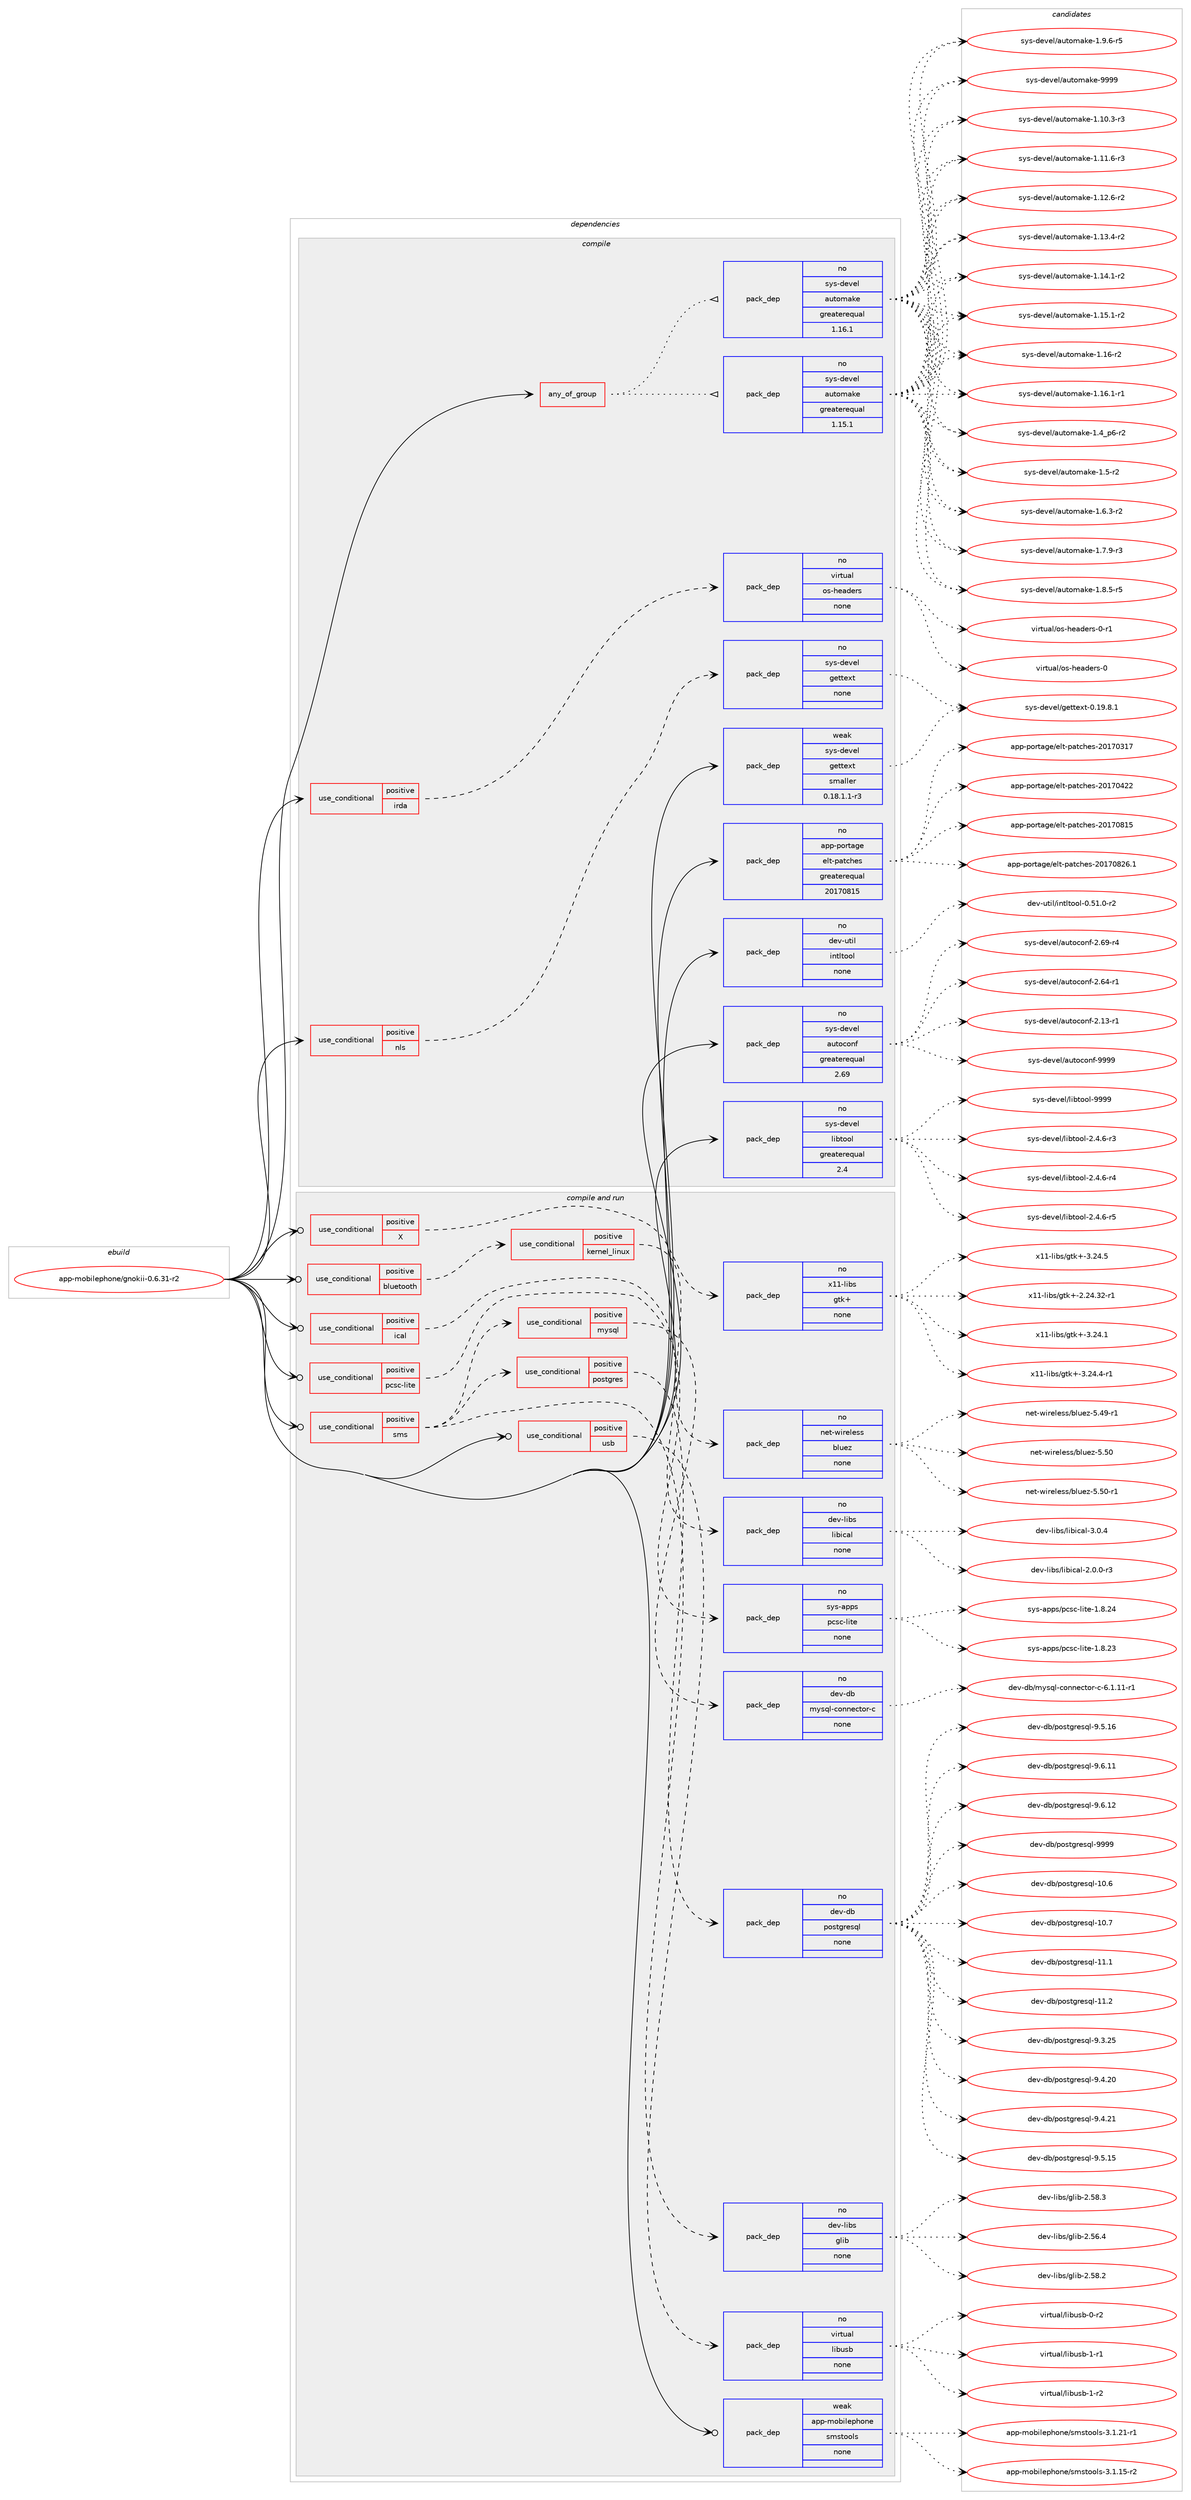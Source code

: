 digraph prolog {

# *************
# Graph options
# *************

newrank=true;
concentrate=true;
compound=true;
graph [rankdir=LR,fontname=Helvetica,fontsize=10,ranksep=1.5];#, ranksep=2.5, nodesep=0.2];
edge  [arrowhead=vee];
node  [fontname=Helvetica,fontsize=10];

# **********
# The ebuild
# **********

subgraph cluster_leftcol {
color=gray;
rank=same;
label=<<i>ebuild</i>>;
id [label="app-mobilephone/gnokii-0.6.31-r2", color=red, width=4, href="../app-mobilephone/gnokii-0.6.31-r2.svg"];
}

# ****************
# The dependencies
# ****************

subgraph cluster_midcol {
color=gray;
label=<<i>dependencies</i>>;
subgraph cluster_compile {
fillcolor="#eeeeee";
style=filled;
label=<<i>compile</i>>;
subgraph any19754 {
dependency1301945 [label=<<TABLE BORDER="0" CELLBORDER="1" CELLSPACING="0" CELLPADDING="4"><TR><TD CELLPADDING="10">any_of_group</TD></TR></TABLE>>, shape=none, color=red];subgraph pack927599 {
dependency1301946 [label=<<TABLE BORDER="0" CELLBORDER="1" CELLSPACING="0" CELLPADDING="4" WIDTH="220"><TR><TD ROWSPAN="6" CELLPADDING="30">pack_dep</TD></TR><TR><TD WIDTH="110">no</TD></TR><TR><TD>sys-devel</TD></TR><TR><TD>automake</TD></TR><TR><TD>greaterequal</TD></TR><TR><TD>1.16.1</TD></TR></TABLE>>, shape=none, color=blue];
}
dependency1301945:e -> dependency1301946:w [weight=20,style="dotted",arrowhead="oinv"];
subgraph pack927600 {
dependency1301947 [label=<<TABLE BORDER="0" CELLBORDER="1" CELLSPACING="0" CELLPADDING="4" WIDTH="220"><TR><TD ROWSPAN="6" CELLPADDING="30">pack_dep</TD></TR><TR><TD WIDTH="110">no</TD></TR><TR><TD>sys-devel</TD></TR><TR><TD>automake</TD></TR><TR><TD>greaterequal</TD></TR><TR><TD>1.15.1</TD></TR></TABLE>>, shape=none, color=blue];
}
dependency1301945:e -> dependency1301947:w [weight=20,style="dotted",arrowhead="oinv"];
}
id:e -> dependency1301945:w [weight=20,style="solid",arrowhead="vee"];
subgraph cond354050 {
dependency1301948 [label=<<TABLE BORDER="0" CELLBORDER="1" CELLSPACING="0" CELLPADDING="4"><TR><TD ROWSPAN="3" CELLPADDING="10">use_conditional</TD></TR><TR><TD>positive</TD></TR><TR><TD>irda</TD></TR></TABLE>>, shape=none, color=red];
subgraph pack927601 {
dependency1301949 [label=<<TABLE BORDER="0" CELLBORDER="1" CELLSPACING="0" CELLPADDING="4" WIDTH="220"><TR><TD ROWSPAN="6" CELLPADDING="30">pack_dep</TD></TR><TR><TD WIDTH="110">no</TD></TR><TR><TD>virtual</TD></TR><TR><TD>os-headers</TD></TR><TR><TD>none</TD></TR><TR><TD></TD></TR></TABLE>>, shape=none, color=blue];
}
dependency1301948:e -> dependency1301949:w [weight=20,style="dashed",arrowhead="vee"];
}
id:e -> dependency1301948:w [weight=20,style="solid",arrowhead="vee"];
subgraph cond354051 {
dependency1301950 [label=<<TABLE BORDER="0" CELLBORDER="1" CELLSPACING="0" CELLPADDING="4"><TR><TD ROWSPAN="3" CELLPADDING="10">use_conditional</TD></TR><TR><TD>positive</TD></TR><TR><TD>nls</TD></TR></TABLE>>, shape=none, color=red];
subgraph pack927602 {
dependency1301951 [label=<<TABLE BORDER="0" CELLBORDER="1" CELLSPACING="0" CELLPADDING="4" WIDTH="220"><TR><TD ROWSPAN="6" CELLPADDING="30">pack_dep</TD></TR><TR><TD WIDTH="110">no</TD></TR><TR><TD>sys-devel</TD></TR><TR><TD>gettext</TD></TR><TR><TD>none</TD></TR><TR><TD></TD></TR></TABLE>>, shape=none, color=blue];
}
dependency1301950:e -> dependency1301951:w [weight=20,style="dashed",arrowhead="vee"];
}
id:e -> dependency1301950:w [weight=20,style="solid",arrowhead="vee"];
subgraph pack927603 {
dependency1301952 [label=<<TABLE BORDER="0" CELLBORDER="1" CELLSPACING="0" CELLPADDING="4" WIDTH="220"><TR><TD ROWSPAN="6" CELLPADDING="30">pack_dep</TD></TR><TR><TD WIDTH="110">no</TD></TR><TR><TD>app-portage</TD></TR><TR><TD>elt-patches</TD></TR><TR><TD>greaterequal</TD></TR><TR><TD>20170815</TD></TR></TABLE>>, shape=none, color=blue];
}
id:e -> dependency1301952:w [weight=20,style="solid",arrowhead="vee"];
subgraph pack927604 {
dependency1301953 [label=<<TABLE BORDER="0" CELLBORDER="1" CELLSPACING="0" CELLPADDING="4" WIDTH="220"><TR><TD ROWSPAN="6" CELLPADDING="30">pack_dep</TD></TR><TR><TD WIDTH="110">no</TD></TR><TR><TD>dev-util</TD></TR><TR><TD>intltool</TD></TR><TR><TD>none</TD></TR><TR><TD></TD></TR></TABLE>>, shape=none, color=blue];
}
id:e -> dependency1301953:w [weight=20,style="solid",arrowhead="vee"];
subgraph pack927605 {
dependency1301954 [label=<<TABLE BORDER="0" CELLBORDER="1" CELLSPACING="0" CELLPADDING="4" WIDTH="220"><TR><TD ROWSPAN="6" CELLPADDING="30">pack_dep</TD></TR><TR><TD WIDTH="110">no</TD></TR><TR><TD>sys-devel</TD></TR><TR><TD>autoconf</TD></TR><TR><TD>greaterequal</TD></TR><TR><TD>2.69</TD></TR></TABLE>>, shape=none, color=blue];
}
id:e -> dependency1301954:w [weight=20,style="solid",arrowhead="vee"];
subgraph pack927606 {
dependency1301955 [label=<<TABLE BORDER="0" CELLBORDER="1" CELLSPACING="0" CELLPADDING="4" WIDTH="220"><TR><TD ROWSPAN="6" CELLPADDING="30">pack_dep</TD></TR><TR><TD WIDTH="110">no</TD></TR><TR><TD>sys-devel</TD></TR><TR><TD>libtool</TD></TR><TR><TD>greaterequal</TD></TR><TR><TD>2.4</TD></TR></TABLE>>, shape=none, color=blue];
}
id:e -> dependency1301955:w [weight=20,style="solid",arrowhead="vee"];
subgraph pack927607 {
dependency1301956 [label=<<TABLE BORDER="0" CELLBORDER="1" CELLSPACING="0" CELLPADDING="4" WIDTH="220"><TR><TD ROWSPAN="6" CELLPADDING="30">pack_dep</TD></TR><TR><TD WIDTH="110">weak</TD></TR><TR><TD>sys-devel</TD></TR><TR><TD>gettext</TD></TR><TR><TD>smaller</TD></TR><TR><TD>0.18.1.1-r3</TD></TR></TABLE>>, shape=none, color=blue];
}
id:e -> dependency1301956:w [weight=20,style="solid",arrowhead="vee"];
}
subgraph cluster_compileandrun {
fillcolor="#eeeeee";
style=filled;
label=<<i>compile and run</i>>;
subgraph cond354052 {
dependency1301957 [label=<<TABLE BORDER="0" CELLBORDER="1" CELLSPACING="0" CELLPADDING="4"><TR><TD ROWSPAN="3" CELLPADDING="10">use_conditional</TD></TR><TR><TD>positive</TD></TR><TR><TD>X</TD></TR></TABLE>>, shape=none, color=red];
subgraph pack927608 {
dependency1301958 [label=<<TABLE BORDER="0" CELLBORDER="1" CELLSPACING="0" CELLPADDING="4" WIDTH="220"><TR><TD ROWSPAN="6" CELLPADDING="30">pack_dep</TD></TR><TR><TD WIDTH="110">no</TD></TR><TR><TD>x11-libs</TD></TR><TR><TD>gtk+</TD></TR><TR><TD>none</TD></TR><TR><TD></TD></TR></TABLE>>, shape=none, color=blue];
}
dependency1301957:e -> dependency1301958:w [weight=20,style="dashed",arrowhead="vee"];
}
id:e -> dependency1301957:w [weight=20,style="solid",arrowhead="odotvee"];
subgraph cond354053 {
dependency1301959 [label=<<TABLE BORDER="0" CELLBORDER="1" CELLSPACING="0" CELLPADDING="4"><TR><TD ROWSPAN="3" CELLPADDING="10">use_conditional</TD></TR><TR><TD>positive</TD></TR><TR><TD>bluetooth</TD></TR></TABLE>>, shape=none, color=red];
subgraph cond354054 {
dependency1301960 [label=<<TABLE BORDER="0" CELLBORDER="1" CELLSPACING="0" CELLPADDING="4"><TR><TD ROWSPAN="3" CELLPADDING="10">use_conditional</TD></TR><TR><TD>positive</TD></TR><TR><TD>kernel_linux</TD></TR></TABLE>>, shape=none, color=red];
subgraph pack927609 {
dependency1301961 [label=<<TABLE BORDER="0" CELLBORDER="1" CELLSPACING="0" CELLPADDING="4" WIDTH="220"><TR><TD ROWSPAN="6" CELLPADDING="30">pack_dep</TD></TR><TR><TD WIDTH="110">no</TD></TR><TR><TD>net-wireless</TD></TR><TR><TD>bluez</TD></TR><TR><TD>none</TD></TR><TR><TD></TD></TR></TABLE>>, shape=none, color=blue];
}
dependency1301960:e -> dependency1301961:w [weight=20,style="dashed",arrowhead="vee"];
}
dependency1301959:e -> dependency1301960:w [weight=20,style="dashed",arrowhead="vee"];
}
id:e -> dependency1301959:w [weight=20,style="solid",arrowhead="odotvee"];
subgraph cond354055 {
dependency1301962 [label=<<TABLE BORDER="0" CELLBORDER="1" CELLSPACING="0" CELLPADDING="4"><TR><TD ROWSPAN="3" CELLPADDING="10">use_conditional</TD></TR><TR><TD>positive</TD></TR><TR><TD>ical</TD></TR></TABLE>>, shape=none, color=red];
subgraph pack927610 {
dependency1301963 [label=<<TABLE BORDER="0" CELLBORDER="1" CELLSPACING="0" CELLPADDING="4" WIDTH="220"><TR><TD ROWSPAN="6" CELLPADDING="30">pack_dep</TD></TR><TR><TD WIDTH="110">no</TD></TR><TR><TD>dev-libs</TD></TR><TR><TD>libical</TD></TR><TR><TD>none</TD></TR><TR><TD></TD></TR></TABLE>>, shape=none, color=blue];
}
dependency1301962:e -> dependency1301963:w [weight=20,style="dashed",arrowhead="vee"];
}
id:e -> dependency1301962:w [weight=20,style="solid",arrowhead="odotvee"];
subgraph cond354056 {
dependency1301964 [label=<<TABLE BORDER="0" CELLBORDER="1" CELLSPACING="0" CELLPADDING="4"><TR><TD ROWSPAN="3" CELLPADDING="10">use_conditional</TD></TR><TR><TD>positive</TD></TR><TR><TD>pcsc-lite</TD></TR></TABLE>>, shape=none, color=red];
subgraph pack927611 {
dependency1301965 [label=<<TABLE BORDER="0" CELLBORDER="1" CELLSPACING="0" CELLPADDING="4" WIDTH="220"><TR><TD ROWSPAN="6" CELLPADDING="30">pack_dep</TD></TR><TR><TD WIDTH="110">no</TD></TR><TR><TD>sys-apps</TD></TR><TR><TD>pcsc-lite</TD></TR><TR><TD>none</TD></TR><TR><TD></TD></TR></TABLE>>, shape=none, color=blue];
}
dependency1301964:e -> dependency1301965:w [weight=20,style="dashed",arrowhead="vee"];
}
id:e -> dependency1301964:w [weight=20,style="solid",arrowhead="odotvee"];
subgraph cond354057 {
dependency1301966 [label=<<TABLE BORDER="0" CELLBORDER="1" CELLSPACING="0" CELLPADDING="4"><TR><TD ROWSPAN="3" CELLPADDING="10">use_conditional</TD></TR><TR><TD>positive</TD></TR><TR><TD>sms</TD></TR></TABLE>>, shape=none, color=red];
subgraph pack927612 {
dependency1301967 [label=<<TABLE BORDER="0" CELLBORDER="1" CELLSPACING="0" CELLPADDING="4" WIDTH="220"><TR><TD ROWSPAN="6" CELLPADDING="30">pack_dep</TD></TR><TR><TD WIDTH="110">no</TD></TR><TR><TD>dev-libs</TD></TR><TR><TD>glib</TD></TR><TR><TD>none</TD></TR><TR><TD></TD></TR></TABLE>>, shape=none, color=blue];
}
dependency1301966:e -> dependency1301967:w [weight=20,style="dashed",arrowhead="vee"];
subgraph cond354058 {
dependency1301968 [label=<<TABLE BORDER="0" CELLBORDER="1" CELLSPACING="0" CELLPADDING="4"><TR><TD ROWSPAN="3" CELLPADDING="10">use_conditional</TD></TR><TR><TD>positive</TD></TR><TR><TD>postgres</TD></TR></TABLE>>, shape=none, color=red];
subgraph pack927613 {
dependency1301969 [label=<<TABLE BORDER="0" CELLBORDER="1" CELLSPACING="0" CELLPADDING="4" WIDTH="220"><TR><TD ROWSPAN="6" CELLPADDING="30">pack_dep</TD></TR><TR><TD WIDTH="110">no</TD></TR><TR><TD>dev-db</TD></TR><TR><TD>postgresql</TD></TR><TR><TD>none</TD></TR><TR><TD></TD></TR></TABLE>>, shape=none, color=blue];
}
dependency1301968:e -> dependency1301969:w [weight=20,style="dashed",arrowhead="vee"];
}
dependency1301966:e -> dependency1301968:w [weight=20,style="dashed",arrowhead="vee"];
subgraph cond354059 {
dependency1301970 [label=<<TABLE BORDER="0" CELLBORDER="1" CELLSPACING="0" CELLPADDING="4"><TR><TD ROWSPAN="3" CELLPADDING="10">use_conditional</TD></TR><TR><TD>positive</TD></TR><TR><TD>mysql</TD></TR></TABLE>>, shape=none, color=red];
subgraph pack927614 {
dependency1301971 [label=<<TABLE BORDER="0" CELLBORDER="1" CELLSPACING="0" CELLPADDING="4" WIDTH="220"><TR><TD ROWSPAN="6" CELLPADDING="30">pack_dep</TD></TR><TR><TD WIDTH="110">no</TD></TR><TR><TD>dev-db</TD></TR><TR><TD>mysql-connector-c</TD></TR><TR><TD>none</TD></TR><TR><TD></TD></TR></TABLE>>, shape=none, color=blue];
}
dependency1301970:e -> dependency1301971:w [weight=20,style="dashed",arrowhead="vee"];
}
dependency1301966:e -> dependency1301970:w [weight=20,style="dashed",arrowhead="vee"];
}
id:e -> dependency1301966:w [weight=20,style="solid",arrowhead="odotvee"];
subgraph cond354060 {
dependency1301972 [label=<<TABLE BORDER="0" CELLBORDER="1" CELLSPACING="0" CELLPADDING="4"><TR><TD ROWSPAN="3" CELLPADDING="10">use_conditional</TD></TR><TR><TD>positive</TD></TR><TR><TD>usb</TD></TR></TABLE>>, shape=none, color=red];
subgraph pack927615 {
dependency1301973 [label=<<TABLE BORDER="0" CELLBORDER="1" CELLSPACING="0" CELLPADDING="4" WIDTH="220"><TR><TD ROWSPAN="6" CELLPADDING="30">pack_dep</TD></TR><TR><TD WIDTH="110">no</TD></TR><TR><TD>virtual</TD></TR><TR><TD>libusb</TD></TR><TR><TD>none</TD></TR><TR><TD></TD></TR></TABLE>>, shape=none, color=blue];
}
dependency1301972:e -> dependency1301973:w [weight=20,style="dashed",arrowhead="vee"];
}
id:e -> dependency1301972:w [weight=20,style="solid",arrowhead="odotvee"];
subgraph pack927616 {
dependency1301974 [label=<<TABLE BORDER="0" CELLBORDER="1" CELLSPACING="0" CELLPADDING="4" WIDTH="220"><TR><TD ROWSPAN="6" CELLPADDING="30">pack_dep</TD></TR><TR><TD WIDTH="110">weak</TD></TR><TR><TD>app-mobilephone</TD></TR><TR><TD>smstools</TD></TR><TR><TD>none</TD></TR><TR><TD></TD></TR></TABLE>>, shape=none, color=blue];
}
id:e -> dependency1301974:w [weight=20,style="solid",arrowhead="odotvee"];
}
subgraph cluster_run {
fillcolor="#eeeeee";
style=filled;
label=<<i>run</i>>;
}
}

# **************
# The candidates
# **************

subgraph cluster_choices {
rank=same;
color=gray;
label=<<i>candidates</i>>;

subgraph choice927599 {
color=black;
nodesep=1;
choice11512111545100101118101108479711711611110997107101454946494846514511451 [label="sys-devel/automake-1.10.3-r3", color=red, width=4,href="../sys-devel/automake-1.10.3-r3.svg"];
choice11512111545100101118101108479711711611110997107101454946494946544511451 [label="sys-devel/automake-1.11.6-r3", color=red, width=4,href="../sys-devel/automake-1.11.6-r3.svg"];
choice11512111545100101118101108479711711611110997107101454946495046544511450 [label="sys-devel/automake-1.12.6-r2", color=red, width=4,href="../sys-devel/automake-1.12.6-r2.svg"];
choice11512111545100101118101108479711711611110997107101454946495146524511450 [label="sys-devel/automake-1.13.4-r2", color=red, width=4,href="../sys-devel/automake-1.13.4-r2.svg"];
choice11512111545100101118101108479711711611110997107101454946495246494511450 [label="sys-devel/automake-1.14.1-r2", color=red, width=4,href="../sys-devel/automake-1.14.1-r2.svg"];
choice11512111545100101118101108479711711611110997107101454946495346494511450 [label="sys-devel/automake-1.15.1-r2", color=red, width=4,href="../sys-devel/automake-1.15.1-r2.svg"];
choice1151211154510010111810110847971171161111099710710145494649544511450 [label="sys-devel/automake-1.16-r2", color=red, width=4,href="../sys-devel/automake-1.16-r2.svg"];
choice11512111545100101118101108479711711611110997107101454946495446494511449 [label="sys-devel/automake-1.16.1-r1", color=red, width=4,href="../sys-devel/automake-1.16.1-r1.svg"];
choice115121115451001011181011084797117116111109971071014549465295112544511450 [label="sys-devel/automake-1.4_p6-r2", color=red, width=4,href="../sys-devel/automake-1.4_p6-r2.svg"];
choice11512111545100101118101108479711711611110997107101454946534511450 [label="sys-devel/automake-1.5-r2", color=red, width=4,href="../sys-devel/automake-1.5-r2.svg"];
choice115121115451001011181011084797117116111109971071014549465446514511450 [label="sys-devel/automake-1.6.3-r2", color=red, width=4,href="../sys-devel/automake-1.6.3-r2.svg"];
choice115121115451001011181011084797117116111109971071014549465546574511451 [label="sys-devel/automake-1.7.9-r3", color=red, width=4,href="../sys-devel/automake-1.7.9-r3.svg"];
choice115121115451001011181011084797117116111109971071014549465646534511453 [label="sys-devel/automake-1.8.5-r5", color=red, width=4,href="../sys-devel/automake-1.8.5-r5.svg"];
choice115121115451001011181011084797117116111109971071014549465746544511453 [label="sys-devel/automake-1.9.6-r5", color=red, width=4,href="../sys-devel/automake-1.9.6-r5.svg"];
choice115121115451001011181011084797117116111109971071014557575757 [label="sys-devel/automake-9999", color=red, width=4,href="../sys-devel/automake-9999.svg"];
dependency1301946:e -> choice11512111545100101118101108479711711611110997107101454946494846514511451:w [style=dotted,weight="100"];
dependency1301946:e -> choice11512111545100101118101108479711711611110997107101454946494946544511451:w [style=dotted,weight="100"];
dependency1301946:e -> choice11512111545100101118101108479711711611110997107101454946495046544511450:w [style=dotted,weight="100"];
dependency1301946:e -> choice11512111545100101118101108479711711611110997107101454946495146524511450:w [style=dotted,weight="100"];
dependency1301946:e -> choice11512111545100101118101108479711711611110997107101454946495246494511450:w [style=dotted,weight="100"];
dependency1301946:e -> choice11512111545100101118101108479711711611110997107101454946495346494511450:w [style=dotted,weight="100"];
dependency1301946:e -> choice1151211154510010111810110847971171161111099710710145494649544511450:w [style=dotted,weight="100"];
dependency1301946:e -> choice11512111545100101118101108479711711611110997107101454946495446494511449:w [style=dotted,weight="100"];
dependency1301946:e -> choice115121115451001011181011084797117116111109971071014549465295112544511450:w [style=dotted,weight="100"];
dependency1301946:e -> choice11512111545100101118101108479711711611110997107101454946534511450:w [style=dotted,weight="100"];
dependency1301946:e -> choice115121115451001011181011084797117116111109971071014549465446514511450:w [style=dotted,weight="100"];
dependency1301946:e -> choice115121115451001011181011084797117116111109971071014549465546574511451:w [style=dotted,weight="100"];
dependency1301946:e -> choice115121115451001011181011084797117116111109971071014549465646534511453:w [style=dotted,weight="100"];
dependency1301946:e -> choice115121115451001011181011084797117116111109971071014549465746544511453:w [style=dotted,weight="100"];
dependency1301946:e -> choice115121115451001011181011084797117116111109971071014557575757:w [style=dotted,weight="100"];
}
subgraph choice927600 {
color=black;
nodesep=1;
choice11512111545100101118101108479711711611110997107101454946494846514511451 [label="sys-devel/automake-1.10.3-r3", color=red, width=4,href="../sys-devel/automake-1.10.3-r3.svg"];
choice11512111545100101118101108479711711611110997107101454946494946544511451 [label="sys-devel/automake-1.11.6-r3", color=red, width=4,href="../sys-devel/automake-1.11.6-r3.svg"];
choice11512111545100101118101108479711711611110997107101454946495046544511450 [label="sys-devel/automake-1.12.6-r2", color=red, width=4,href="../sys-devel/automake-1.12.6-r2.svg"];
choice11512111545100101118101108479711711611110997107101454946495146524511450 [label="sys-devel/automake-1.13.4-r2", color=red, width=4,href="../sys-devel/automake-1.13.4-r2.svg"];
choice11512111545100101118101108479711711611110997107101454946495246494511450 [label="sys-devel/automake-1.14.1-r2", color=red, width=4,href="../sys-devel/automake-1.14.1-r2.svg"];
choice11512111545100101118101108479711711611110997107101454946495346494511450 [label="sys-devel/automake-1.15.1-r2", color=red, width=4,href="../sys-devel/automake-1.15.1-r2.svg"];
choice1151211154510010111810110847971171161111099710710145494649544511450 [label="sys-devel/automake-1.16-r2", color=red, width=4,href="../sys-devel/automake-1.16-r2.svg"];
choice11512111545100101118101108479711711611110997107101454946495446494511449 [label="sys-devel/automake-1.16.1-r1", color=red, width=4,href="../sys-devel/automake-1.16.1-r1.svg"];
choice115121115451001011181011084797117116111109971071014549465295112544511450 [label="sys-devel/automake-1.4_p6-r2", color=red, width=4,href="../sys-devel/automake-1.4_p6-r2.svg"];
choice11512111545100101118101108479711711611110997107101454946534511450 [label="sys-devel/automake-1.5-r2", color=red, width=4,href="../sys-devel/automake-1.5-r2.svg"];
choice115121115451001011181011084797117116111109971071014549465446514511450 [label="sys-devel/automake-1.6.3-r2", color=red, width=4,href="../sys-devel/automake-1.6.3-r2.svg"];
choice115121115451001011181011084797117116111109971071014549465546574511451 [label="sys-devel/automake-1.7.9-r3", color=red, width=4,href="../sys-devel/automake-1.7.9-r3.svg"];
choice115121115451001011181011084797117116111109971071014549465646534511453 [label="sys-devel/automake-1.8.5-r5", color=red, width=4,href="../sys-devel/automake-1.8.5-r5.svg"];
choice115121115451001011181011084797117116111109971071014549465746544511453 [label="sys-devel/automake-1.9.6-r5", color=red, width=4,href="../sys-devel/automake-1.9.6-r5.svg"];
choice115121115451001011181011084797117116111109971071014557575757 [label="sys-devel/automake-9999", color=red, width=4,href="../sys-devel/automake-9999.svg"];
dependency1301947:e -> choice11512111545100101118101108479711711611110997107101454946494846514511451:w [style=dotted,weight="100"];
dependency1301947:e -> choice11512111545100101118101108479711711611110997107101454946494946544511451:w [style=dotted,weight="100"];
dependency1301947:e -> choice11512111545100101118101108479711711611110997107101454946495046544511450:w [style=dotted,weight="100"];
dependency1301947:e -> choice11512111545100101118101108479711711611110997107101454946495146524511450:w [style=dotted,weight="100"];
dependency1301947:e -> choice11512111545100101118101108479711711611110997107101454946495246494511450:w [style=dotted,weight="100"];
dependency1301947:e -> choice11512111545100101118101108479711711611110997107101454946495346494511450:w [style=dotted,weight="100"];
dependency1301947:e -> choice1151211154510010111810110847971171161111099710710145494649544511450:w [style=dotted,weight="100"];
dependency1301947:e -> choice11512111545100101118101108479711711611110997107101454946495446494511449:w [style=dotted,weight="100"];
dependency1301947:e -> choice115121115451001011181011084797117116111109971071014549465295112544511450:w [style=dotted,weight="100"];
dependency1301947:e -> choice11512111545100101118101108479711711611110997107101454946534511450:w [style=dotted,weight="100"];
dependency1301947:e -> choice115121115451001011181011084797117116111109971071014549465446514511450:w [style=dotted,weight="100"];
dependency1301947:e -> choice115121115451001011181011084797117116111109971071014549465546574511451:w [style=dotted,weight="100"];
dependency1301947:e -> choice115121115451001011181011084797117116111109971071014549465646534511453:w [style=dotted,weight="100"];
dependency1301947:e -> choice115121115451001011181011084797117116111109971071014549465746544511453:w [style=dotted,weight="100"];
dependency1301947:e -> choice115121115451001011181011084797117116111109971071014557575757:w [style=dotted,weight="100"];
}
subgraph choice927601 {
color=black;
nodesep=1;
choice118105114116117971084711111545104101971001011141154548 [label="virtual/os-headers-0", color=red, width=4,href="../virtual/os-headers-0.svg"];
choice1181051141161179710847111115451041019710010111411545484511449 [label="virtual/os-headers-0-r1", color=red, width=4,href="../virtual/os-headers-0-r1.svg"];
dependency1301949:e -> choice118105114116117971084711111545104101971001011141154548:w [style=dotted,weight="100"];
dependency1301949:e -> choice1181051141161179710847111115451041019710010111411545484511449:w [style=dotted,weight="100"];
}
subgraph choice927602 {
color=black;
nodesep=1;
choice1151211154510010111810110847103101116116101120116454846495746564649 [label="sys-devel/gettext-0.19.8.1", color=red, width=4,href="../sys-devel/gettext-0.19.8.1.svg"];
dependency1301951:e -> choice1151211154510010111810110847103101116116101120116454846495746564649:w [style=dotted,weight="100"];
}
subgraph choice927603 {
color=black;
nodesep=1;
choice97112112451121111141169710310147101108116451129711699104101115455048495548514955 [label="app-portage/elt-patches-20170317", color=red, width=4,href="../app-portage/elt-patches-20170317.svg"];
choice97112112451121111141169710310147101108116451129711699104101115455048495548525050 [label="app-portage/elt-patches-20170422", color=red, width=4,href="../app-portage/elt-patches-20170422.svg"];
choice97112112451121111141169710310147101108116451129711699104101115455048495548564953 [label="app-portage/elt-patches-20170815", color=red, width=4,href="../app-portage/elt-patches-20170815.svg"];
choice971121124511211111411697103101471011081164511297116991041011154550484955485650544649 [label="app-portage/elt-patches-20170826.1", color=red, width=4,href="../app-portage/elt-patches-20170826.1.svg"];
dependency1301952:e -> choice97112112451121111141169710310147101108116451129711699104101115455048495548514955:w [style=dotted,weight="100"];
dependency1301952:e -> choice97112112451121111141169710310147101108116451129711699104101115455048495548525050:w [style=dotted,weight="100"];
dependency1301952:e -> choice97112112451121111141169710310147101108116451129711699104101115455048495548564953:w [style=dotted,weight="100"];
dependency1301952:e -> choice971121124511211111411697103101471011081164511297116991041011154550484955485650544649:w [style=dotted,weight="100"];
}
subgraph choice927604 {
color=black;
nodesep=1;
choice1001011184511711610510847105110116108116111111108454846534946484511450 [label="dev-util/intltool-0.51.0-r2", color=red, width=4,href="../dev-util/intltool-0.51.0-r2.svg"];
dependency1301953:e -> choice1001011184511711610510847105110116108116111111108454846534946484511450:w [style=dotted,weight="100"];
}
subgraph choice927605 {
color=black;
nodesep=1;
choice1151211154510010111810110847971171161119911111010245504649514511449 [label="sys-devel/autoconf-2.13-r1", color=red, width=4,href="../sys-devel/autoconf-2.13-r1.svg"];
choice1151211154510010111810110847971171161119911111010245504654524511449 [label="sys-devel/autoconf-2.64-r1", color=red, width=4,href="../sys-devel/autoconf-2.64-r1.svg"];
choice1151211154510010111810110847971171161119911111010245504654574511452 [label="sys-devel/autoconf-2.69-r4", color=red, width=4,href="../sys-devel/autoconf-2.69-r4.svg"];
choice115121115451001011181011084797117116111991111101024557575757 [label="sys-devel/autoconf-9999", color=red, width=4,href="../sys-devel/autoconf-9999.svg"];
dependency1301954:e -> choice1151211154510010111810110847971171161119911111010245504649514511449:w [style=dotted,weight="100"];
dependency1301954:e -> choice1151211154510010111810110847971171161119911111010245504654524511449:w [style=dotted,weight="100"];
dependency1301954:e -> choice1151211154510010111810110847971171161119911111010245504654574511452:w [style=dotted,weight="100"];
dependency1301954:e -> choice115121115451001011181011084797117116111991111101024557575757:w [style=dotted,weight="100"];
}
subgraph choice927606 {
color=black;
nodesep=1;
choice1151211154510010111810110847108105981161111111084550465246544511451 [label="sys-devel/libtool-2.4.6-r3", color=red, width=4,href="../sys-devel/libtool-2.4.6-r3.svg"];
choice1151211154510010111810110847108105981161111111084550465246544511452 [label="sys-devel/libtool-2.4.6-r4", color=red, width=4,href="../sys-devel/libtool-2.4.6-r4.svg"];
choice1151211154510010111810110847108105981161111111084550465246544511453 [label="sys-devel/libtool-2.4.6-r5", color=red, width=4,href="../sys-devel/libtool-2.4.6-r5.svg"];
choice1151211154510010111810110847108105981161111111084557575757 [label="sys-devel/libtool-9999", color=red, width=4,href="../sys-devel/libtool-9999.svg"];
dependency1301955:e -> choice1151211154510010111810110847108105981161111111084550465246544511451:w [style=dotted,weight="100"];
dependency1301955:e -> choice1151211154510010111810110847108105981161111111084550465246544511452:w [style=dotted,weight="100"];
dependency1301955:e -> choice1151211154510010111810110847108105981161111111084550465246544511453:w [style=dotted,weight="100"];
dependency1301955:e -> choice1151211154510010111810110847108105981161111111084557575757:w [style=dotted,weight="100"];
}
subgraph choice927607 {
color=black;
nodesep=1;
choice1151211154510010111810110847103101116116101120116454846495746564649 [label="sys-devel/gettext-0.19.8.1", color=red, width=4,href="../sys-devel/gettext-0.19.8.1.svg"];
dependency1301956:e -> choice1151211154510010111810110847103101116116101120116454846495746564649:w [style=dotted,weight="100"];
}
subgraph choice927608 {
color=black;
nodesep=1;
choice12049494510810598115471031161074345504650524651504511449 [label="x11-libs/gtk+-2.24.32-r1", color=red, width=4,href="../x11-libs/gtk+-2.24.32-r1.svg"];
choice12049494510810598115471031161074345514650524649 [label="x11-libs/gtk+-3.24.1", color=red, width=4,href="../x11-libs/gtk+-3.24.1.svg"];
choice120494945108105981154710311610743455146505246524511449 [label="x11-libs/gtk+-3.24.4-r1", color=red, width=4,href="../x11-libs/gtk+-3.24.4-r1.svg"];
choice12049494510810598115471031161074345514650524653 [label="x11-libs/gtk+-3.24.5", color=red, width=4,href="../x11-libs/gtk+-3.24.5.svg"];
dependency1301958:e -> choice12049494510810598115471031161074345504650524651504511449:w [style=dotted,weight="100"];
dependency1301958:e -> choice12049494510810598115471031161074345514650524649:w [style=dotted,weight="100"];
dependency1301958:e -> choice120494945108105981154710311610743455146505246524511449:w [style=dotted,weight="100"];
dependency1301958:e -> choice12049494510810598115471031161074345514650524653:w [style=dotted,weight="100"];
}
subgraph choice927609 {
color=black;
nodesep=1;
choice11010111645119105114101108101115115479810811710112245534652574511449 [label="net-wireless/bluez-5.49-r1", color=red, width=4,href="../net-wireless/bluez-5.49-r1.svg"];
choice1101011164511910511410110810111511547981081171011224553465348 [label="net-wireless/bluez-5.50", color=red, width=4,href="../net-wireless/bluez-5.50.svg"];
choice11010111645119105114101108101115115479810811710112245534653484511449 [label="net-wireless/bluez-5.50-r1", color=red, width=4,href="../net-wireless/bluez-5.50-r1.svg"];
dependency1301961:e -> choice11010111645119105114101108101115115479810811710112245534652574511449:w [style=dotted,weight="100"];
dependency1301961:e -> choice1101011164511910511410110810111511547981081171011224553465348:w [style=dotted,weight="100"];
dependency1301961:e -> choice11010111645119105114101108101115115479810811710112245534653484511449:w [style=dotted,weight="100"];
}
subgraph choice927610 {
color=black;
nodesep=1;
choice1001011184510810598115471081059810599971084550464846484511451 [label="dev-libs/libical-2.0.0-r3", color=red, width=4,href="../dev-libs/libical-2.0.0-r3.svg"];
choice100101118451081059811547108105981059997108455146484652 [label="dev-libs/libical-3.0.4", color=red, width=4,href="../dev-libs/libical-3.0.4.svg"];
dependency1301963:e -> choice1001011184510810598115471081059810599971084550464846484511451:w [style=dotted,weight="100"];
dependency1301963:e -> choice100101118451081059811547108105981059997108455146484652:w [style=dotted,weight="100"];
}
subgraph choice927611 {
color=black;
nodesep=1;
choice11512111545971121121154711299115994510810511610145494656465051 [label="sys-apps/pcsc-lite-1.8.23", color=red, width=4,href="../sys-apps/pcsc-lite-1.8.23.svg"];
choice11512111545971121121154711299115994510810511610145494656465052 [label="sys-apps/pcsc-lite-1.8.24", color=red, width=4,href="../sys-apps/pcsc-lite-1.8.24.svg"];
dependency1301965:e -> choice11512111545971121121154711299115994510810511610145494656465051:w [style=dotted,weight="100"];
dependency1301965:e -> choice11512111545971121121154711299115994510810511610145494656465052:w [style=dotted,weight="100"];
}
subgraph choice927612 {
color=black;
nodesep=1;
choice1001011184510810598115471031081059845504653544652 [label="dev-libs/glib-2.56.4", color=red, width=4,href="../dev-libs/glib-2.56.4.svg"];
choice1001011184510810598115471031081059845504653564650 [label="dev-libs/glib-2.58.2", color=red, width=4,href="../dev-libs/glib-2.58.2.svg"];
choice1001011184510810598115471031081059845504653564651 [label="dev-libs/glib-2.58.3", color=red, width=4,href="../dev-libs/glib-2.58.3.svg"];
dependency1301967:e -> choice1001011184510810598115471031081059845504653544652:w [style=dotted,weight="100"];
dependency1301967:e -> choice1001011184510810598115471031081059845504653564650:w [style=dotted,weight="100"];
dependency1301967:e -> choice1001011184510810598115471031081059845504653564651:w [style=dotted,weight="100"];
}
subgraph choice927613 {
color=black;
nodesep=1;
choice1001011184510098471121111151161031141011151131084549484654 [label="dev-db/postgresql-10.6", color=red, width=4,href="../dev-db/postgresql-10.6.svg"];
choice1001011184510098471121111151161031141011151131084549484655 [label="dev-db/postgresql-10.7", color=red, width=4,href="../dev-db/postgresql-10.7.svg"];
choice1001011184510098471121111151161031141011151131084549494649 [label="dev-db/postgresql-11.1", color=red, width=4,href="../dev-db/postgresql-11.1.svg"];
choice1001011184510098471121111151161031141011151131084549494650 [label="dev-db/postgresql-11.2", color=red, width=4,href="../dev-db/postgresql-11.2.svg"];
choice10010111845100984711211111511610311410111511310845574651465053 [label="dev-db/postgresql-9.3.25", color=red, width=4,href="../dev-db/postgresql-9.3.25.svg"];
choice10010111845100984711211111511610311410111511310845574652465048 [label="dev-db/postgresql-9.4.20", color=red, width=4,href="../dev-db/postgresql-9.4.20.svg"];
choice10010111845100984711211111511610311410111511310845574652465049 [label="dev-db/postgresql-9.4.21", color=red, width=4,href="../dev-db/postgresql-9.4.21.svg"];
choice10010111845100984711211111511610311410111511310845574653464953 [label="dev-db/postgresql-9.5.15", color=red, width=4,href="../dev-db/postgresql-9.5.15.svg"];
choice10010111845100984711211111511610311410111511310845574653464954 [label="dev-db/postgresql-9.5.16", color=red, width=4,href="../dev-db/postgresql-9.5.16.svg"];
choice10010111845100984711211111511610311410111511310845574654464949 [label="dev-db/postgresql-9.6.11", color=red, width=4,href="../dev-db/postgresql-9.6.11.svg"];
choice10010111845100984711211111511610311410111511310845574654464950 [label="dev-db/postgresql-9.6.12", color=red, width=4,href="../dev-db/postgresql-9.6.12.svg"];
choice1001011184510098471121111151161031141011151131084557575757 [label="dev-db/postgresql-9999", color=red, width=4,href="../dev-db/postgresql-9999.svg"];
dependency1301969:e -> choice1001011184510098471121111151161031141011151131084549484654:w [style=dotted,weight="100"];
dependency1301969:e -> choice1001011184510098471121111151161031141011151131084549484655:w [style=dotted,weight="100"];
dependency1301969:e -> choice1001011184510098471121111151161031141011151131084549494649:w [style=dotted,weight="100"];
dependency1301969:e -> choice1001011184510098471121111151161031141011151131084549494650:w [style=dotted,weight="100"];
dependency1301969:e -> choice10010111845100984711211111511610311410111511310845574651465053:w [style=dotted,weight="100"];
dependency1301969:e -> choice10010111845100984711211111511610311410111511310845574652465048:w [style=dotted,weight="100"];
dependency1301969:e -> choice10010111845100984711211111511610311410111511310845574652465049:w [style=dotted,weight="100"];
dependency1301969:e -> choice10010111845100984711211111511610311410111511310845574653464953:w [style=dotted,weight="100"];
dependency1301969:e -> choice10010111845100984711211111511610311410111511310845574653464954:w [style=dotted,weight="100"];
dependency1301969:e -> choice10010111845100984711211111511610311410111511310845574654464949:w [style=dotted,weight="100"];
dependency1301969:e -> choice10010111845100984711211111511610311410111511310845574654464950:w [style=dotted,weight="100"];
dependency1301969:e -> choice1001011184510098471121111151161031141011151131084557575757:w [style=dotted,weight="100"];
}
subgraph choice927614 {
color=black;
nodesep=1;
choice1001011184510098471091211151131084599111110110101991161111144599455446494649494511449 [label="dev-db/mysql-connector-c-6.1.11-r1", color=red, width=4,href="../dev-db/mysql-connector-c-6.1.11-r1.svg"];
dependency1301971:e -> choice1001011184510098471091211151131084599111110110101991161111144599455446494649494511449:w [style=dotted,weight="100"];
}
subgraph choice927615 {
color=black;
nodesep=1;
choice1181051141161179710847108105981171159845484511450 [label="virtual/libusb-0-r2", color=red, width=4,href="../virtual/libusb-0-r2.svg"];
choice1181051141161179710847108105981171159845494511449 [label="virtual/libusb-1-r1", color=red, width=4,href="../virtual/libusb-1-r1.svg"];
choice1181051141161179710847108105981171159845494511450 [label="virtual/libusb-1-r2", color=red, width=4,href="../virtual/libusb-1-r2.svg"];
dependency1301973:e -> choice1181051141161179710847108105981171159845484511450:w [style=dotted,weight="100"];
dependency1301973:e -> choice1181051141161179710847108105981171159845494511449:w [style=dotted,weight="100"];
dependency1301973:e -> choice1181051141161179710847108105981171159845494511450:w [style=dotted,weight="100"];
}
subgraph choice927616 {
color=black;
nodesep=1;
choice97112112451091119810510810111210411111010147115109115116111111108115455146494649534511450 [label="app-mobilephone/smstools-3.1.15-r2", color=red, width=4,href="../app-mobilephone/smstools-3.1.15-r2.svg"];
choice97112112451091119810510810111210411111010147115109115116111111108115455146494650494511449 [label="app-mobilephone/smstools-3.1.21-r1", color=red, width=4,href="../app-mobilephone/smstools-3.1.21-r1.svg"];
dependency1301974:e -> choice97112112451091119810510810111210411111010147115109115116111111108115455146494649534511450:w [style=dotted,weight="100"];
dependency1301974:e -> choice97112112451091119810510810111210411111010147115109115116111111108115455146494650494511449:w [style=dotted,weight="100"];
}
}

}
